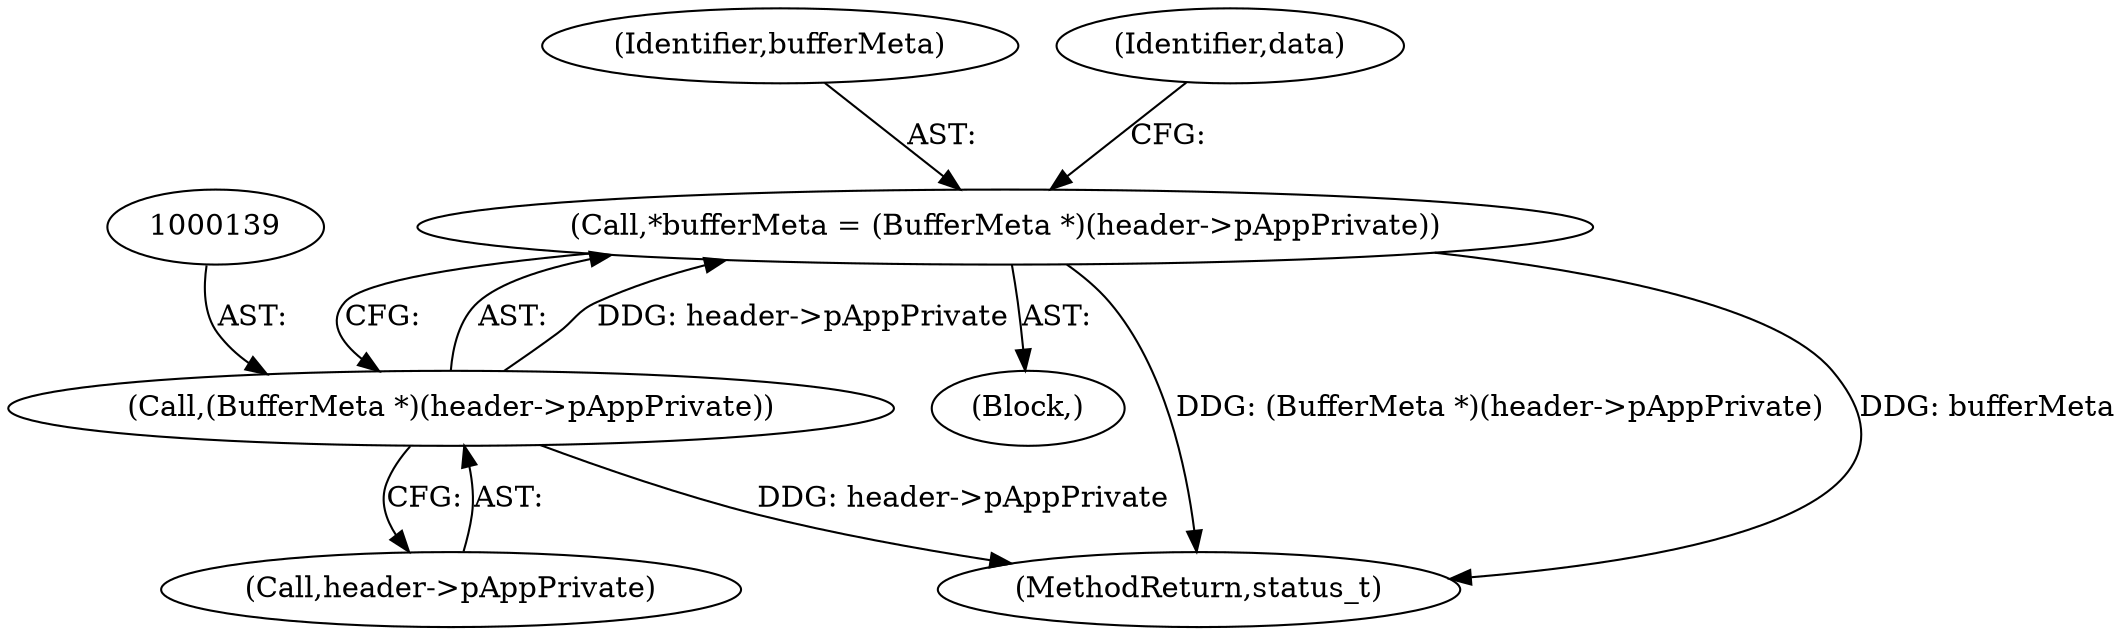 digraph "0_Android_2c75e1c3b98e4e94f50c63e2b7694be5f948477c_0@pointer" {
"1000136" [label="(Call,*bufferMeta = (BufferMeta *)(header->pAppPrivate))"];
"1000138" [label="(Call,(BufferMeta *)(header->pAppPrivate))"];
"1000107" [label="(Block,)"];
"1000136" [label="(Call,*bufferMeta = (BufferMeta *)(header->pAppPrivate))"];
"1000137" [label="(Identifier,bufferMeta)"];
"1000138" [label="(Call,(BufferMeta *)(header->pAppPrivate))"];
"1000145" [label="(Identifier,data)"];
"1000140" [label="(Call,header->pAppPrivate)"];
"1000221" [label="(MethodReturn,status_t)"];
"1000136" -> "1000107"  [label="AST: "];
"1000136" -> "1000138"  [label="CFG: "];
"1000137" -> "1000136"  [label="AST: "];
"1000138" -> "1000136"  [label="AST: "];
"1000145" -> "1000136"  [label="CFG: "];
"1000136" -> "1000221"  [label="DDG: (BufferMeta *)(header->pAppPrivate)"];
"1000136" -> "1000221"  [label="DDG: bufferMeta"];
"1000138" -> "1000136"  [label="DDG: header->pAppPrivate"];
"1000138" -> "1000140"  [label="CFG: "];
"1000139" -> "1000138"  [label="AST: "];
"1000140" -> "1000138"  [label="AST: "];
"1000138" -> "1000221"  [label="DDG: header->pAppPrivate"];
}
